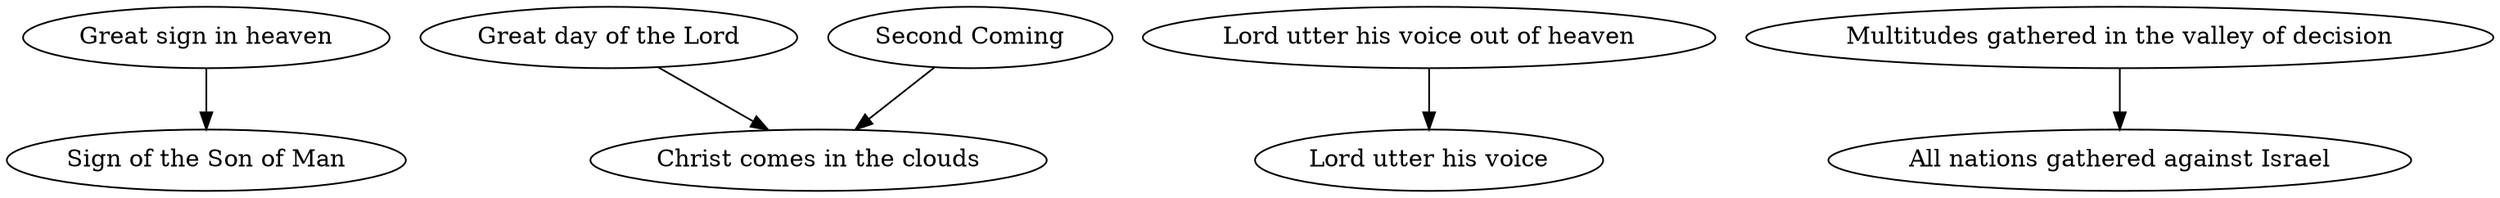 # List of signs that I believe are synonyms.
#
# My reasoning for considering two signs as synonyms
# is documented elsewhere. This list is used to 
# programatically simplify the full graph by 
# collapsing synonyms.
#
# In each (a -> b) pair, the sign on the left will
# be replaced in the graph by the sign on the right.

digraph {
  "Great sign in heaven" -> "Sign of the Son of Man"

  # D&C 34:7-8
  "Great day of the Lord" -> "Christ comes in the clouds"

  "Second Coming" -> "Christ comes in the clouds"

  "Lord utter his voice out of heaven" -> "Lord utter his voice"

  "Multitudes gathered in the valley of decision" -> "All nations gathered against Israel"

  # D&C 84:2
  # "Christ visits New Jerusalem" doesn't exist in the graph so the script blows up.
  # I just want to rename it, because "Christ visits New Jerusalem" is easier to
  # understand than "Christ stands on Mount Zion". Not everyone knows what
  # Mount Zion is, and they may confuse it with the prophecy about Christ standing
  # on the Mount of Olives.
  # "Christ stands on Mount Zion" -> "Christ visits New Jerusalem"
}